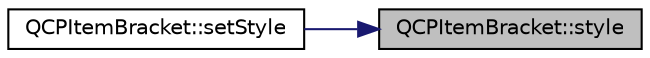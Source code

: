 digraph "QCPItemBracket::style"
{
 // LATEX_PDF_SIZE
  edge [fontname="Helvetica",fontsize="10",labelfontname="Helvetica",labelfontsize="10"];
  node [fontname="Helvetica",fontsize="10",shape=record];
  rankdir="RL";
  Node1 [label="QCPItemBracket::style",height=0.2,width=0.4,color="black", fillcolor="grey75", style="filled", fontcolor="black",tooltip=" "];
  Node1 -> Node2 [dir="back",color="midnightblue",fontsize="10",style="solid",fontname="Helvetica"];
  Node2 [label="QCPItemBracket::setStyle",height=0.2,width=0.4,color="black", fillcolor="white", style="filled",URL="$classQCPItemBracket.html#a612dffa2373422eef8754d690add3703",tooltip=" "];
}
